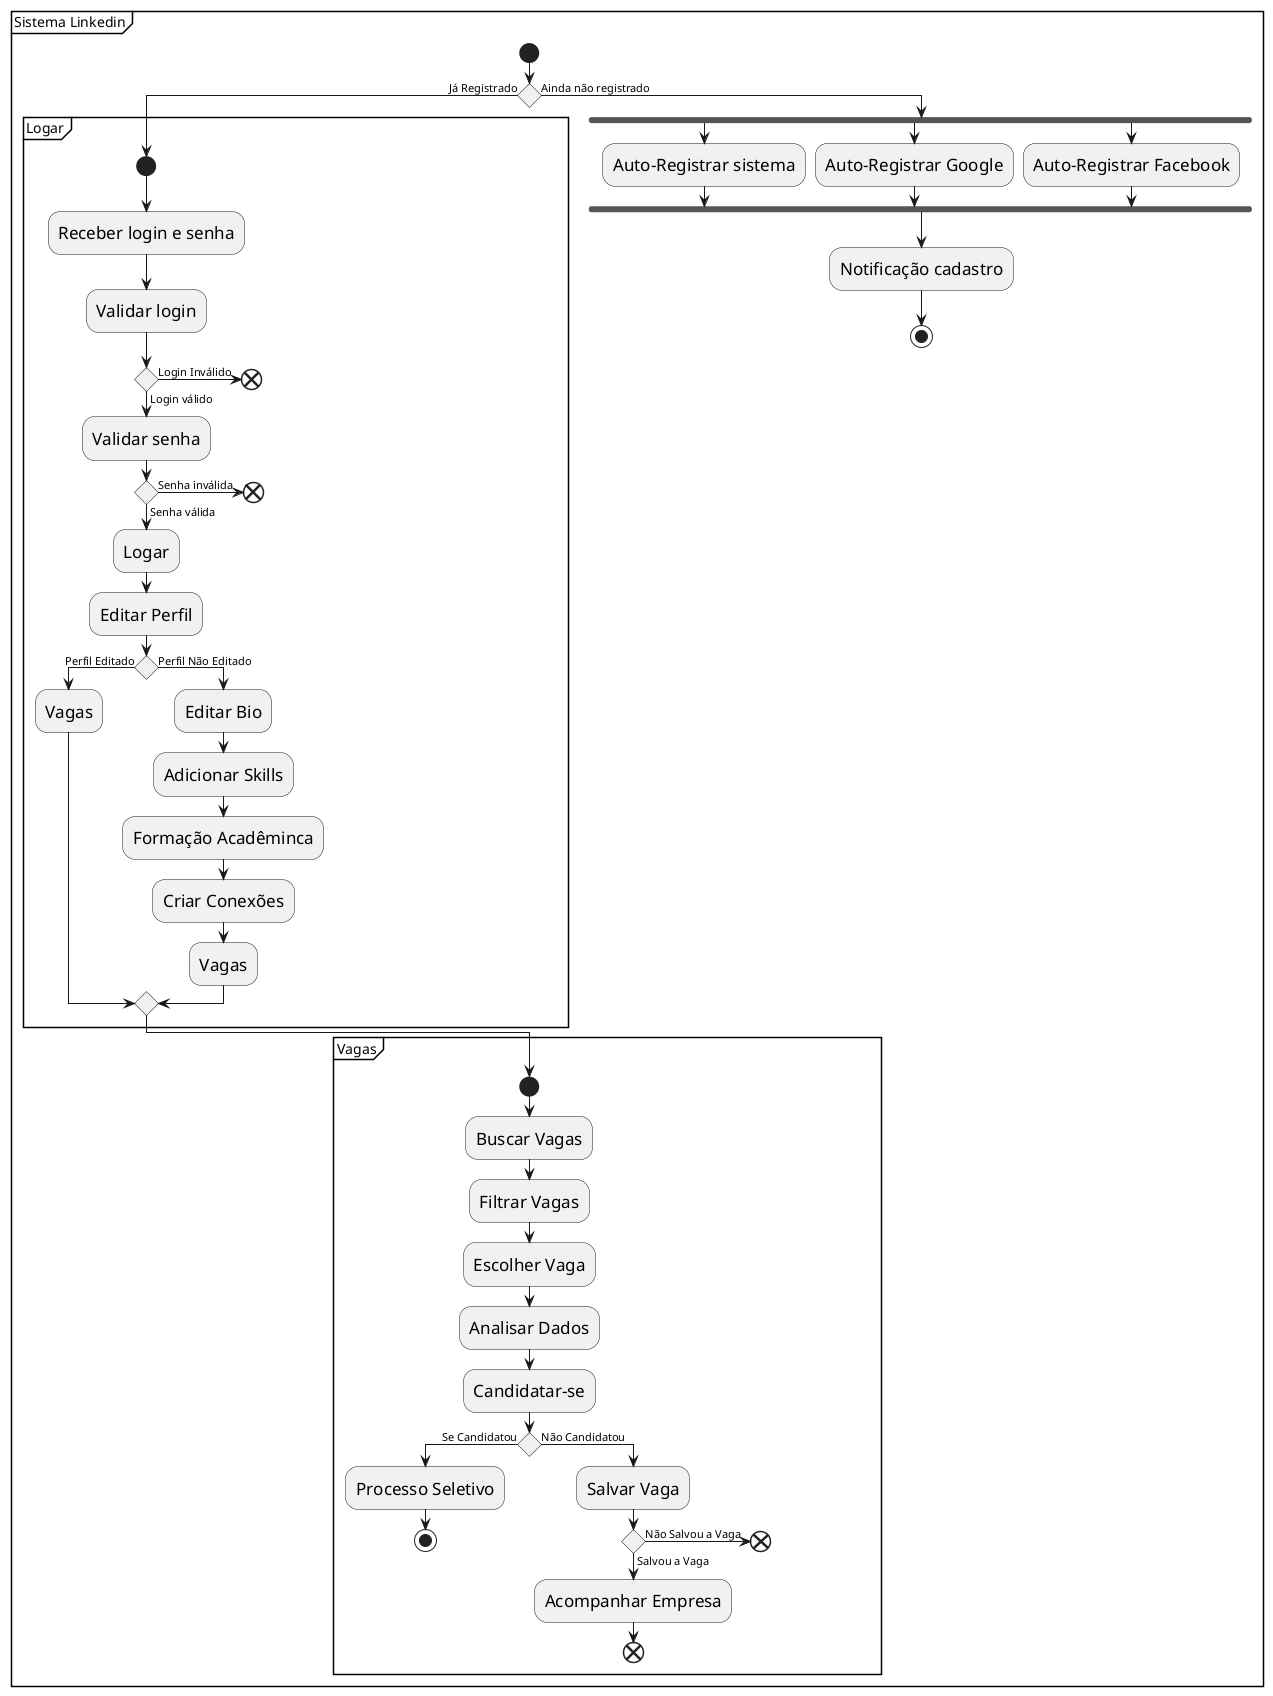 @startuml

skinparam activity {
    FontSize           17
    AttributeFontSize  15
    ActivityDiamondFontSize 20
    AttributeFontname  Droid Sans Mono
}

partition "Sistema Linkedin" {
    start
        if () then (Já Registrado)
           
            partition Logar {
                start
                    :Receber login e senha;
                    :Validar login;

                    if () then (Login válido)
                        :Validar senha;

                        if () then (Senha válida) 
                            :Logar;
                            :Editar Perfil;

                            if () then (Perfil Editado) 
                                :Vagas;

                            else (Perfil Não Editado)
                                :Editar Bio;
                                :Adicionar Skills;
                                :Formação Acadêminca;
                                :Criar Conexões;
                                :Vagas;
                            endif
                        else (Senha inválida)
                            end
                        endif

                    else (Login Inválido)
                        end
                    endif
            }

        else (Ainda não registrado)
            fork
                :Auto-Registrar sistema;
            fork again
                :Auto-Registrar Google;
            fork again
                :Auto-Registrar Facebook;
            end fork
            :Notificação cadastro;
            stop
        endif

        partition Vagas {
            start
                :Buscar Vagas;
                :Filtrar Vagas;
                :Escolher Vaga;
                :Analisar Dados;
                :Candidatar-se;
                if () then (Se Candidatou)
                    :Processo Seletivo;
                    stop
                else (Não Candidatou)
                    :Salvar Vaga;
                    if () then (Salvou a Vaga)
                        :Acompanhar Empresa;
                        end
                    else (Não Salvou a Vaga)
                        end
                    endif
                endif
        }
}
@enduml